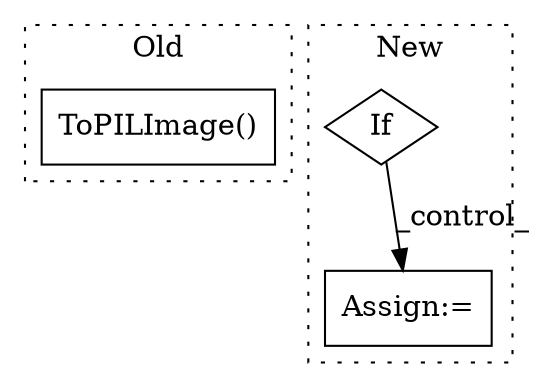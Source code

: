 digraph G {
subgraph cluster0 {
1 [label="ToPILImage()" a="75" s="2462" l="23" shape="box"];
label = "Old";
style="dotted";
}
subgraph cluster1 {
2 [label="If" a="96" s="2743" l="3" shape="diamond"];
3 [label="Assign:=" a="68" s="2889" l="4" shape="box"];
label = "New";
style="dotted";
}
2 -> 3 [label="_control_"];
}